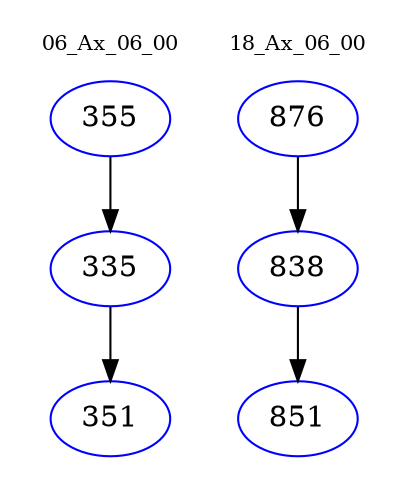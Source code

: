 digraph{
subgraph cluster_0 {
color = white
label = "06_Ax_06_00";
fontsize=10;
T0_355 [label="355", color="blue"]
T0_355 -> T0_335 [color="black"]
T0_335 [label="335", color="blue"]
T0_335 -> T0_351 [color="black"]
T0_351 [label="351", color="blue"]
}
subgraph cluster_1 {
color = white
label = "18_Ax_06_00";
fontsize=10;
T1_876 [label="876", color="blue"]
T1_876 -> T1_838 [color="black"]
T1_838 [label="838", color="blue"]
T1_838 -> T1_851 [color="black"]
T1_851 [label="851", color="blue"]
}
}
